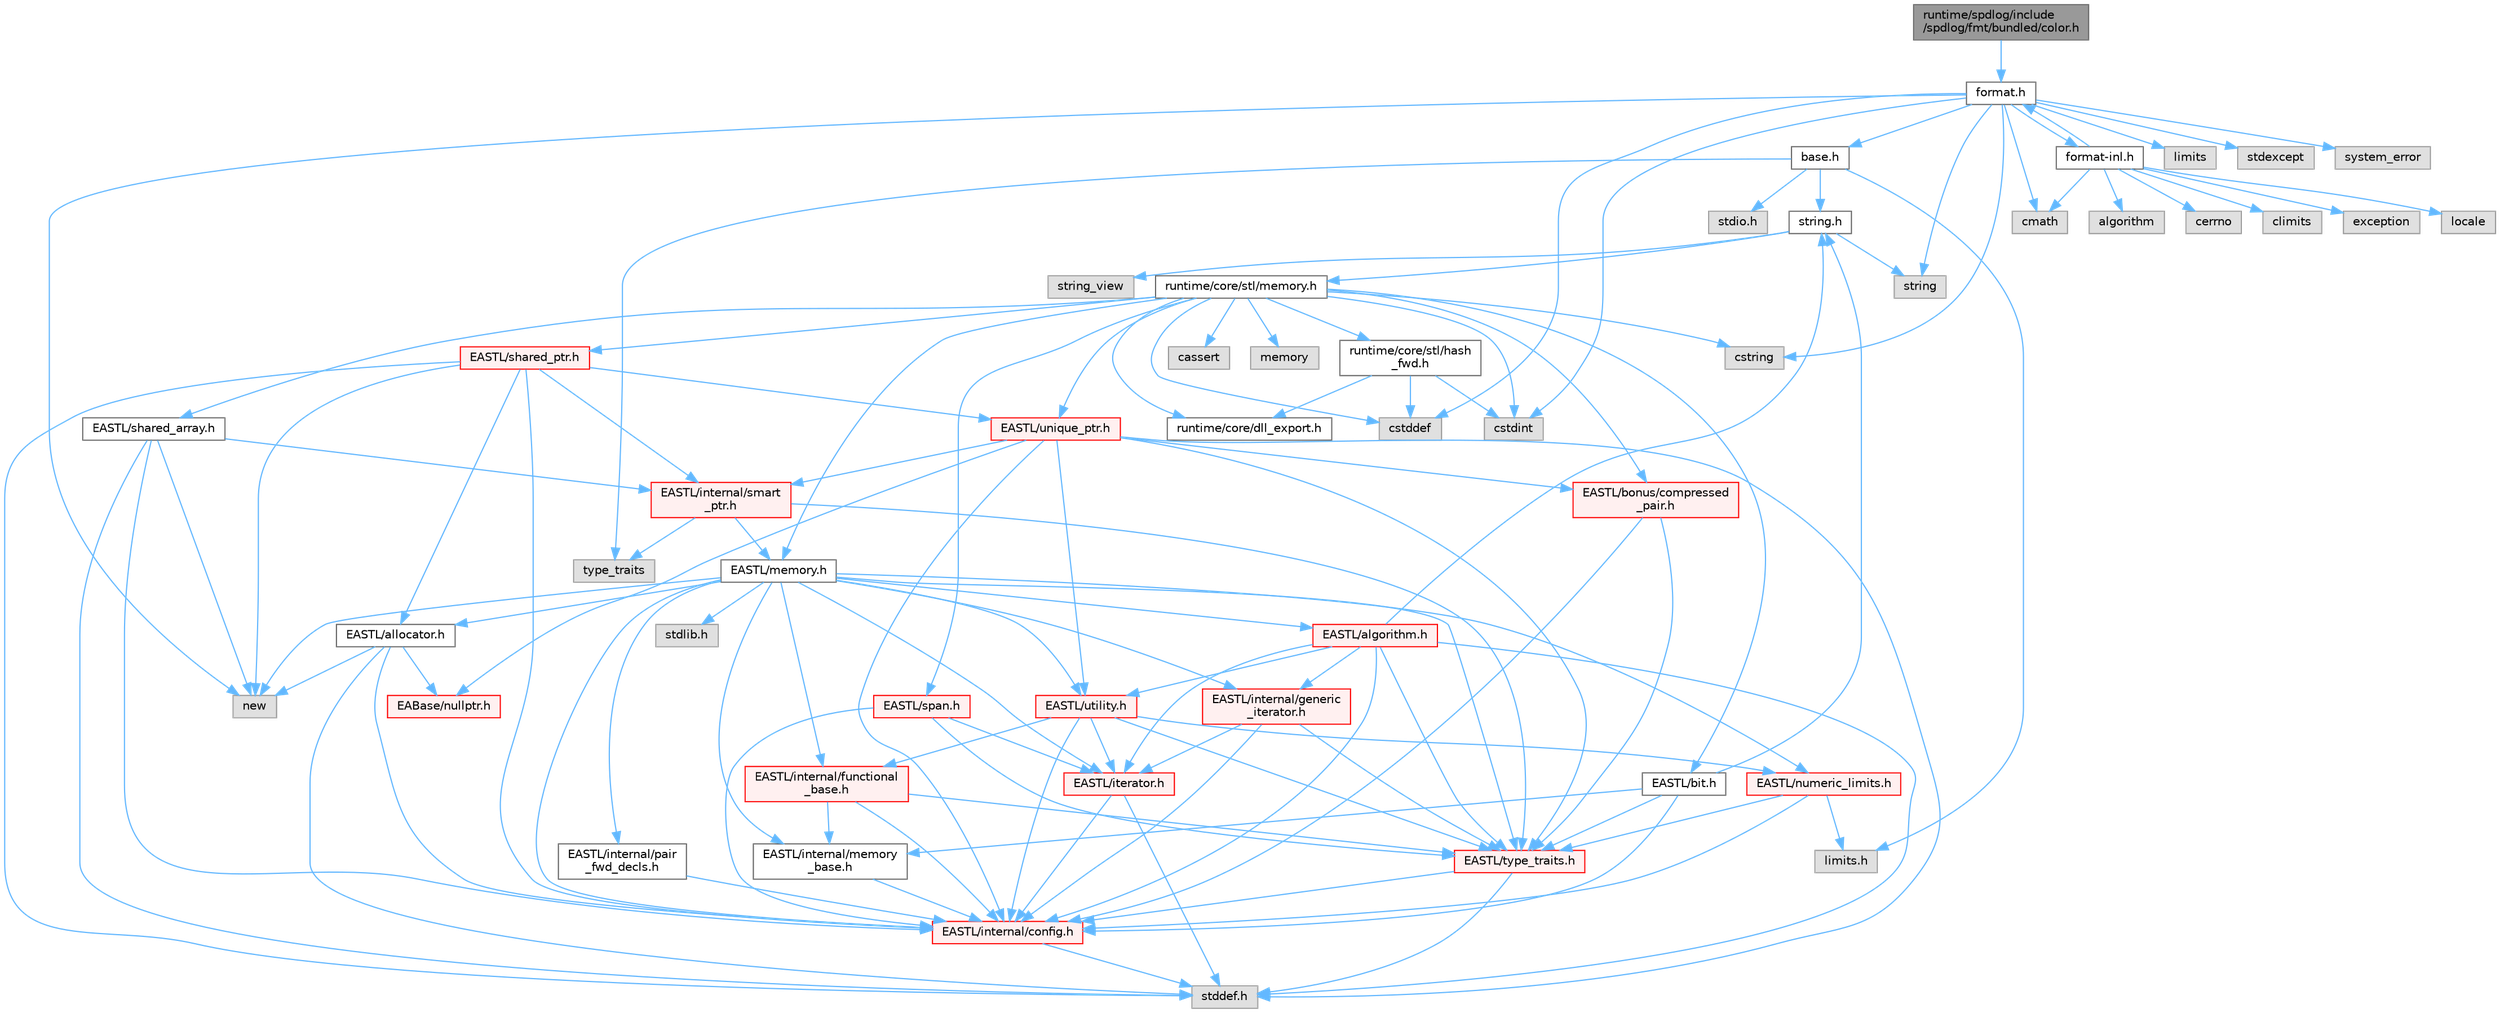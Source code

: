 digraph "runtime/spdlog/include/spdlog/fmt/bundled/color.h"
{
 // LATEX_PDF_SIZE
  bgcolor="transparent";
  edge [fontname=Helvetica,fontsize=10,labelfontname=Helvetica,labelfontsize=10];
  node [fontname=Helvetica,fontsize=10,shape=box,height=0.2,width=0.4];
  Node1 [id="Node000001",label="runtime/spdlog/include\l/spdlog/fmt/bundled/color.h",height=0.2,width=0.4,color="gray40", fillcolor="grey60", style="filled", fontcolor="black",tooltip=" "];
  Node1 -> Node2 [id="edge1_Node000001_Node000002",color="steelblue1",style="solid",tooltip=" "];
  Node2 [id="Node000002",label="format.h",height=0.2,width=0.4,color="grey40", fillcolor="white", style="filled",URL="$spdlog_2include_2spdlog_2fmt_2bundled_2format_8h.html",tooltip=" "];
  Node2 -> Node3 [id="edge2_Node000002_Node000003",color="steelblue1",style="solid",tooltip=" "];
  Node3 [id="Node000003",label="base.h",height=0.2,width=0.4,color="grey40", fillcolor="white", style="filled",URL="$base_8h.html",tooltip=" "];
  Node3 -> Node4 [id="edge3_Node000003_Node000004",color="steelblue1",style="solid",tooltip=" "];
  Node4 [id="Node000004",label="limits.h",height=0.2,width=0.4,color="grey60", fillcolor="#E0E0E0", style="filled",tooltip=" "];
  Node3 -> Node5 [id="edge4_Node000003_Node000005",color="steelblue1",style="solid",tooltip=" "];
  Node5 [id="Node000005",label="stdio.h",height=0.2,width=0.4,color="grey60", fillcolor="#E0E0E0", style="filled",tooltip=" "];
  Node3 -> Node6 [id="edge5_Node000003_Node000006",color="steelblue1",style="solid",tooltip=" "];
  Node6 [id="Node000006",label="string.h",height=0.2,width=0.4,color="grey40", fillcolor="white", style="filled",URL="$string_8h.html",tooltip=" "];
  Node6 -> Node7 [id="edge6_Node000006_Node000007",color="steelblue1",style="solid",tooltip=" "];
  Node7 [id="Node000007",label="string",height=0.2,width=0.4,color="grey60", fillcolor="#E0E0E0", style="filled",tooltip=" "];
  Node6 -> Node8 [id="edge7_Node000006_Node000008",color="steelblue1",style="solid",tooltip=" "];
  Node8 [id="Node000008",label="string_view",height=0.2,width=0.4,color="grey60", fillcolor="#E0E0E0", style="filled",tooltip=" "];
  Node6 -> Node9 [id="edge8_Node000006_Node000009",color="steelblue1",style="solid",tooltip=" "];
  Node9 [id="Node000009",label="runtime/core/stl/memory.h",height=0.2,width=0.4,color="grey40", fillcolor="white", style="filled",URL="$core_2stl_2memory_8h.html",tooltip=" "];
  Node9 -> Node10 [id="edge9_Node000009_Node000010",color="steelblue1",style="solid",tooltip=" "];
  Node10 [id="Node000010",label="cstddef",height=0.2,width=0.4,color="grey60", fillcolor="#E0E0E0", style="filled",tooltip=" "];
  Node9 -> Node11 [id="edge10_Node000009_Node000011",color="steelblue1",style="solid",tooltip=" "];
  Node11 [id="Node000011",label="cstdint",height=0.2,width=0.4,color="grey60", fillcolor="#E0E0E0", style="filled",tooltip=" "];
  Node9 -> Node12 [id="edge11_Node000009_Node000012",color="steelblue1",style="solid",tooltip=" "];
  Node12 [id="Node000012",label="cassert",height=0.2,width=0.4,color="grey60", fillcolor="#E0E0E0", style="filled",tooltip=" "];
  Node9 -> Node13 [id="edge12_Node000009_Node000013",color="steelblue1",style="solid",tooltip=" "];
  Node13 [id="Node000013",label="memory",height=0.2,width=0.4,color="grey60", fillcolor="#E0E0E0", style="filled",tooltip=" "];
  Node9 -> Node14 [id="edge13_Node000009_Node000014",color="steelblue1",style="solid",tooltip=" "];
  Node14 [id="Node000014",label="cstring",height=0.2,width=0.4,color="grey60", fillcolor="#E0E0E0", style="filled",tooltip=" "];
  Node9 -> Node15 [id="edge14_Node000009_Node000015",color="steelblue1",style="solid",tooltip=" "];
  Node15 [id="Node000015",label="EASTL/bit.h",height=0.2,width=0.4,color="grey40", fillcolor="white", style="filled",URL="$bit_8h.html",tooltip=" "];
  Node15 -> Node16 [id="edge15_Node000015_Node000016",color="steelblue1",style="solid",tooltip=" "];
  Node16 [id="Node000016",label="EASTL/internal/config.h",height=0.2,width=0.4,color="red", fillcolor="#FFF0F0", style="filled",URL="$config_8h.html",tooltip=" "];
  Node16 -> Node24 [id="edge16_Node000016_Node000024",color="steelblue1",style="solid",tooltip=" "];
  Node24 [id="Node000024",label="stddef.h",height=0.2,width=0.4,color="grey60", fillcolor="#E0E0E0", style="filled",tooltip=" "];
  Node15 -> Node25 [id="edge17_Node000015_Node000025",color="steelblue1",style="solid",tooltip=" "];
  Node25 [id="Node000025",label="EASTL/internal/memory\l_base.h",height=0.2,width=0.4,color="grey40", fillcolor="white", style="filled",URL="$memory__base_8h.html",tooltip=" "];
  Node25 -> Node16 [id="edge18_Node000025_Node000016",color="steelblue1",style="solid",tooltip=" "];
  Node15 -> Node26 [id="edge19_Node000015_Node000026",color="steelblue1",style="solid",tooltip=" "];
  Node26 [id="Node000026",label="EASTL/type_traits.h",height=0.2,width=0.4,color="red", fillcolor="#FFF0F0", style="filled",URL="$_e_a_s_t_l_2include_2_e_a_s_t_l_2type__traits_8h.html",tooltip=" "];
  Node26 -> Node16 [id="edge20_Node000026_Node000016",color="steelblue1",style="solid",tooltip=" "];
  Node26 -> Node24 [id="edge21_Node000026_Node000024",color="steelblue1",style="solid",tooltip=" "];
  Node15 -> Node6 [id="edge22_Node000015_Node000006",color="steelblue1",style="solid",tooltip=" "];
  Node9 -> Node35 [id="edge23_Node000009_Node000035",color="steelblue1",style="solid",tooltip=" "];
  Node35 [id="Node000035",label="EASTL/memory.h",height=0.2,width=0.4,color="grey40", fillcolor="white", style="filled",URL="$_e_a_s_t_l_2include_2_e_a_s_t_l_2memory_8h.html",tooltip=" "];
  Node35 -> Node16 [id="edge24_Node000035_Node000016",color="steelblue1",style="solid",tooltip=" "];
  Node35 -> Node25 [id="edge25_Node000035_Node000025",color="steelblue1",style="solid",tooltip=" "];
  Node35 -> Node36 [id="edge26_Node000035_Node000036",color="steelblue1",style="solid",tooltip=" "];
  Node36 [id="Node000036",label="EASTL/internal/generic\l_iterator.h",height=0.2,width=0.4,color="red", fillcolor="#FFF0F0", style="filled",URL="$generic__iterator_8h.html",tooltip=" "];
  Node36 -> Node16 [id="edge27_Node000036_Node000016",color="steelblue1",style="solid",tooltip=" "];
  Node36 -> Node37 [id="edge28_Node000036_Node000037",color="steelblue1",style="solid",tooltip=" "];
  Node37 [id="Node000037",label="EASTL/iterator.h",height=0.2,width=0.4,color="red", fillcolor="#FFF0F0", style="filled",URL="$_e_a_s_t_l_2include_2_e_a_s_t_l_2iterator_8h.html",tooltip=" "];
  Node37 -> Node16 [id="edge29_Node000037_Node000016",color="steelblue1",style="solid",tooltip=" "];
  Node37 -> Node24 [id="edge30_Node000037_Node000024",color="steelblue1",style="solid",tooltip=" "];
  Node36 -> Node26 [id="edge31_Node000036_Node000026",color="steelblue1",style="solid",tooltip=" "];
  Node35 -> Node40 [id="edge32_Node000035_Node000040",color="steelblue1",style="solid",tooltip=" "];
  Node40 [id="Node000040",label="EASTL/internal/pair\l_fwd_decls.h",height=0.2,width=0.4,color="grey40", fillcolor="white", style="filled",URL="$pair__fwd__decls_8h.html",tooltip=" "];
  Node40 -> Node16 [id="edge33_Node000040_Node000016",color="steelblue1",style="solid",tooltip=" "];
  Node35 -> Node41 [id="edge34_Node000035_Node000041",color="steelblue1",style="solid",tooltip=" "];
  Node41 [id="Node000041",label="EASTL/internal/functional\l_base.h",height=0.2,width=0.4,color="red", fillcolor="#FFF0F0", style="filled",URL="$functional__base_8h.html",tooltip=" "];
  Node41 -> Node16 [id="edge35_Node000041_Node000016",color="steelblue1",style="solid",tooltip=" "];
  Node41 -> Node25 [id="edge36_Node000041_Node000025",color="steelblue1",style="solid",tooltip=" "];
  Node41 -> Node26 [id="edge37_Node000041_Node000026",color="steelblue1",style="solid",tooltip=" "];
  Node35 -> Node42 [id="edge38_Node000035_Node000042",color="steelblue1",style="solid",tooltip=" "];
  Node42 [id="Node000042",label="EASTL/algorithm.h",height=0.2,width=0.4,color="red", fillcolor="#FFF0F0", style="filled",URL="$_e_a_s_t_l_2include_2_e_a_s_t_l_2algorithm_8h.html",tooltip=" "];
  Node42 -> Node16 [id="edge39_Node000042_Node000016",color="steelblue1",style="solid",tooltip=" "];
  Node42 -> Node26 [id="edge40_Node000042_Node000026",color="steelblue1",style="solid",tooltip=" "];
  Node42 -> Node37 [id="edge41_Node000042_Node000037",color="steelblue1",style="solid",tooltip=" "];
  Node42 -> Node52 [id="edge42_Node000042_Node000052",color="steelblue1",style="solid",tooltip=" "];
  Node52 [id="Node000052",label="EASTL/utility.h",height=0.2,width=0.4,color="red", fillcolor="#FFF0F0", style="filled",URL="$_e_a_s_t_l_2include_2_e_a_s_t_l_2utility_8h.html",tooltip=" "];
  Node52 -> Node16 [id="edge43_Node000052_Node000016",color="steelblue1",style="solid",tooltip=" "];
  Node52 -> Node26 [id="edge44_Node000052_Node000026",color="steelblue1",style="solid",tooltip=" "];
  Node52 -> Node37 [id="edge45_Node000052_Node000037",color="steelblue1",style="solid",tooltip=" "];
  Node52 -> Node53 [id="edge46_Node000052_Node000053",color="steelblue1",style="solid",tooltip=" "];
  Node53 [id="Node000053",label="EASTL/numeric_limits.h",height=0.2,width=0.4,color="red", fillcolor="#FFF0F0", style="filled",URL="$numeric__limits_8h.html",tooltip=" "];
  Node53 -> Node16 [id="edge47_Node000053_Node000016",color="steelblue1",style="solid",tooltip=" "];
  Node53 -> Node26 [id="edge48_Node000053_Node000026",color="steelblue1",style="solid",tooltip=" "];
  Node53 -> Node4 [id="edge49_Node000053_Node000004",color="steelblue1",style="solid",tooltip=" "];
  Node52 -> Node41 [id="edge50_Node000052_Node000041",color="steelblue1",style="solid",tooltip=" "];
  Node42 -> Node36 [id="edge51_Node000042_Node000036",color="steelblue1",style="solid",tooltip=" "];
  Node42 -> Node24 [id="edge52_Node000042_Node000024",color="steelblue1",style="solid",tooltip=" "];
  Node42 -> Node6 [id="edge53_Node000042_Node000006",color="steelblue1",style="solid",tooltip=" "];
  Node35 -> Node26 [id="edge54_Node000035_Node000026",color="steelblue1",style="solid",tooltip=" "];
  Node35 -> Node49 [id="edge55_Node000035_Node000049",color="steelblue1",style="solid",tooltip=" "];
  Node49 [id="Node000049",label="EASTL/allocator.h",height=0.2,width=0.4,color="grey40", fillcolor="white", style="filled",URL="$allocator_8h.html",tooltip=" "];
  Node49 -> Node16 [id="edge56_Node000049_Node000016",color="steelblue1",style="solid",tooltip=" "];
  Node49 -> Node28 [id="edge57_Node000049_Node000028",color="steelblue1",style="solid",tooltip=" "];
  Node28 [id="Node000028",label="EABase/nullptr.h",height=0.2,width=0.4,color="red", fillcolor="#FFF0F0", style="filled",URL="$nullptr_8h.html",tooltip=" "];
  Node49 -> Node24 [id="edge58_Node000049_Node000024",color="steelblue1",style="solid",tooltip=" "];
  Node49 -> Node50 [id="edge59_Node000049_Node000050",color="steelblue1",style="solid",tooltip=" "];
  Node50 [id="Node000050",label="new",height=0.2,width=0.4,color="grey60", fillcolor="#E0E0E0", style="filled",tooltip=" "];
  Node35 -> Node37 [id="edge60_Node000035_Node000037",color="steelblue1",style="solid",tooltip=" "];
  Node35 -> Node52 [id="edge61_Node000035_Node000052",color="steelblue1",style="solid",tooltip=" "];
  Node35 -> Node53 [id="edge62_Node000035_Node000053",color="steelblue1",style="solid",tooltip=" "];
  Node35 -> Node62 [id="edge63_Node000035_Node000062",color="steelblue1",style="solid",tooltip=" "];
  Node62 [id="Node000062",label="stdlib.h",height=0.2,width=0.4,color="grey60", fillcolor="#E0E0E0", style="filled",tooltip=" "];
  Node35 -> Node50 [id="edge64_Node000035_Node000050",color="steelblue1",style="solid",tooltip=" "];
  Node9 -> Node63 [id="edge65_Node000009_Node000063",color="steelblue1",style="solid",tooltip=" "];
  Node63 [id="Node000063",label="EASTL/shared_array.h",height=0.2,width=0.4,color="grey40", fillcolor="white", style="filled",URL="$shared__array_8h.html",tooltip=" "];
  Node63 -> Node16 [id="edge66_Node000063_Node000016",color="steelblue1",style="solid",tooltip=" "];
  Node63 -> Node64 [id="edge67_Node000063_Node000064",color="steelblue1",style="solid",tooltip=" "];
  Node64 [id="Node000064",label="EASTL/internal/smart\l_ptr.h",height=0.2,width=0.4,color="red", fillcolor="#FFF0F0", style="filled",URL="$smart__ptr_8h.html",tooltip=" "];
  Node64 -> Node65 [id="edge68_Node000064_Node000065",color="steelblue1",style="solid",tooltip=" "];
  Node65 [id="Node000065",label="type_traits",height=0.2,width=0.4,color="grey60", fillcolor="#E0E0E0", style="filled",tooltip=" "];
  Node64 -> Node35 [id="edge69_Node000064_Node000035",color="steelblue1",style="solid",tooltip=" "];
  Node64 -> Node26 [id="edge70_Node000064_Node000026",color="steelblue1",style="solid",tooltip=" "];
  Node63 -> Node50 [id="edge71_Node000063_Node000050",color="steelblue1",style="solid",tooltip=" "];
  Node63 -> Node24 [id="edge72_Node000063_Node000024",color="steelblue1",style="solid",tooltip=" "];
  Node9 -> Node66 [id="edge73_Node000009_Node000066",color="steelblue1",style="solid",tooltip=" "];
  Node66 [id="Node000066",label="EASTL/unique_ptr.h",height=0.2,width=0.4,color="red", fillcolor="#FFF0F0", style="filled",URL="$unique__ptr_8h.html",tooltip=" "];
  Node66 -> Node28 [id="edge74_Node000066_Node000028",color="steelblue1",style="solid",tooltip=" "];
  Node66 -> Node67 [id="edge75_Node000066_Node000067",color="steelblue1",style="solid",tooltip=" "];
  Node67 [id="Node000067",label="EASTL/bonus/compressed\l_pair.h",height=0.2,width=0.4,color="red", fillcolor="#FFF0F0", style="filled",URL="$compressed__pair_8h.html",tooltip=" "];
  Node67 -> Node16 [id="edge76_Node000067_Node000016",color="steelblue1",style="solid",tooltip=" "];
  Node67 -> Node26 [id="edge77_Node000067_Node000026",color="steelblue1",style="solid",tooltip=" "];
  Node66 -> Node16 [id="edge78_Node000066_Node000016",color="steelblue1",style="solid",tooltip=" "];
  Node66 -> Node64 [id="edge79_Node000066_Node000064",color="steelblue1",style="solid",tooltip=" "];
  Node66 -> Node26 [id="edge80_Node000066_Node000026",color="steelblue1",style="solid",tooltip=" "];
  Node66 -> Node52 [id="edge81_Node000066_Node000052",color="steelblue1",style="solid",tooltip=" "];
  Node66 -> Node24 [id="edge82_Node000066_Node000024",color="steelblue1",style="solid",tooltip=" "];
  Node9 -> Node69 [id="edge83_Node000009_Node000069",color="steelblue1",style="solid",tooltip=" "];
  Node69 [id="Node000069",label="EASTL/shared_ptr.h",height=0.2,width=0.4,color="red", fillcolor="#FFF0F0", style="filled",URL="$shared__ptr_8h.html",tooltip=" "];
  Node69 -> Node16 [id="edge84_Node000069_Node000016",color="steelblue1",style="solid",tooltip=" "];
  Node69 -> Node64 [id="edge85_Node000069_Node000064",color="steelblue1",style="solid",tooltip=" "];
  Node69 -> Node66 [id="edge86_Node000069_Node000066",color="steelblue1",style="solid",tooltip=" "];
  Node69 -> Node49 [id="edge87_Node000069_Node000049",color="steelblue1",style="solid",tooltip=" "];
  Node69 -> Node50 [id="edge88_Node000069_Node000050",color="steelblue1",style="solid",tooltip=" "];
  Node69 -> Node24 [id="edge89_Node000069_Node000024",color="steelblue1",style="solid",tooltip=" "];
  Node9 -> Node149 [id="edge90_Node000009_Node000149",color="steelblue1",style="solid",tooltip=" "];
  Node149 [id="Node000149",label="EASTL/span.h",height=0.2,width=0.4,color="red", fillcolor="#FFF0F0", style="filled",URL="$span_8h.html",tooltip=" "];
  Node149 -> Node16 [id="edge91_Node000149_Node000016",color="steelblue1",style="solid",tooltip=" "];
  Node149 -> Node26 [id="edge92_Node000149_Node000026",color="steelblue1",style="solid",tooltip=" "];
  Node149 -> Node37 [id="edge93_Node000149_Node000037",color="steelblue1",style="solid",tooltip=" "];
  Node9 -> Node67 [id="edge94_Node000009_Node000067",color="steelblue1",style="solid",tooltip=" "];
  Node9 -> Node152 [id="edge95_Node000009_Node000152",color="steelblue1",style="solid",tooltip=" "];
  Node152 [id="Node000152",label="runtime/core/dll_export.h",height=0.2,width=0.4,color="grey40", fillcolor="white", style="filled",URL="$dll__export_8h.html",tooltip=" "];
  Node9 -> Node153 [id="edge96_Node000009_Node000153",color="steelblue1",style="solid",tooltip=" "];
  Node153 [id="Node000153",label="runtime/core/stl/hash\l_fwd.h",height=0.2,width=0.4,color="grey40", fillcolor="white", style="filled",URL="$hash__fwd_8h.html",tooltip=" "];
  Node153 -> Node10 [id="edge97_Node000153_Node000010",color="steelblue1",style="solid",tooltip=" "];
  Node153 -> Node11 [id="edge98_Node000153_Node000011",color="steelblue1",style="solid",tooltip=" "];
  Node153 -> Node152 [id="edge99_Node000153_Node000152",color="steelblue1",style="solid",tooltip=" "];
  Node3 -> Node65 [id="edge100_Node000003_Node000065",color="steelblue1",style="solid",tooltip=" "];
  Node2 -> Node154 [id="edge101_Node000002_Node000154",color="steelblue1",style="solid",tooltip=" "];
  Node154 [id="Node000154",label="cmath",height=0.2,width=0.4,color="grey60", fillcolor="#E0E0E0", style="filled",tooltip=" "];
  Node2 -> Node10 [id="edge102_Node000002_Node000010",color="steelblue1",style="solid",tooltip=" "];
  Node2 -> Node11 [id="edge103_Node000002_Node000011",color="steelblue1",style="solid",tooltip=" "];
  Node2 -> Node14 [id="edge104_Node000002_Node000014",color="steelblue1",style="solid",tooltip=" "];
  Node2 -> Node155 [id="edge105_Node000002_Node000155",color="steelblue1",style="solid",tooltip=" "];
  Node155 [id="Node000155",label="limits",height=0.2,width=0.4,color="grey60", fillcolor="#E0E0E0", style="filled",tooltip=" "];
  Node2 -> Node50 [id="edge106_Node000002_Node000050",color="steelblue1",style="solid",tooltip=" "];
  Node2 -> Node156 [id="edge107_Node000002_Node000156",color="steelblue1",style="solid",tooltip=" "];
  Node156 [id="Node000156",label="stdexcept",height=0.2,width=0.4,color="grey60", fillcolor="#E0E0E0", style="filled",tooltip=" "];
  Node2 -> Node7 [id="edge108_Node000002_Node000007",color="steelblue1",style="solid",tooltip=" "];
  Node2 -> Node157 [id="edge109_Node000002_Node000157",color="steelblue1",style="solid",tooltip=" "];
  Node157 [id="Node000157",label="system_error",height=0.2,width=0.4,color="grey60", fillcolor="#E0E0E0", style="filled",tooltip=" "];
  Node2 -> Node158 [id="edge110_Node000002_Node000158",color="steelblue1",style="solid",tooltip=" "];
  Node158 [id="Node000158",label="format-inl.h",height=0.2,width=0.4,color="grey40", fillcolor="white", style="filled",URL="$format-inl_8h.html",tooltip=" "];
  Node158 -> Node159 [id="edge111_Node000158_Node000159",color="steelblue1",style="solid",tooltip=" "];
  Node159 [id="Node000159",label="algorithm",height=0.2,width=0.4,color="grey60", fillcolor="#E0E0E0", style="filled",tooltip=" "];
  Node158 -> Node160 [id="edge112_Node000158_Node000160",color="steelblue1",style="solid",tooltip=" "];
  Node160 [id="Node000160",label="cerrno",height=0.2,width=0.4,color="grey60", fillcolor="#E0E0E0", style="filled",tooltip=" "];
  Node158 -> Node161 [id="edge113_Node000158_Node000161",color="steelblue1",style="solid",tooltip=" "];
  Node161 [id="Node000161",label="climits",height=0.2,width=0.4,color="grey60", fillcolor="#E0E0E0", style="filled",tooltip=" "];
  Node158 -> Node154 [id="edge114_Node000158_Node000154",color="steelblue1",style="solid",tooltip=" "];
  Node158 -> Node162 [id="edge115_Node000158_Node000162",color="steelblue1",style="solid",tooltip=" "];
  Node162 [id="Node000162",label="exception",height=0.2,width=0.4,color="grey60", fillcolor="#E0E0E0", style="filled",tooltip=" "];
  Node158 -> Node2 [id="edge116_Node000158_Node000002",color="steelblue1",style="solid",tooltip=" "];
  Node158 -> Node163 [id="edge117_Node000158_Node000163",color="steelblue1",style="solid",tooltip=" "];
  Node163 [id="Node000163",label="locale",height=0.2,width=0.4,color="grey60", fillcolor="#E0E0E0", style="filled",tooltip=" "];
}
